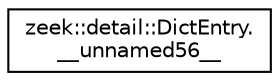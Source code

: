digraph "Graphical Class Hierarchy"
{
 // LATEX_PDF_SIZE
  edge [fontname="Helvetica",fontsize="10",labelfontname="Helvetica",labelfontsize="10"];
  node [fontname="Helvetica",fontsize="10",shape=record];
  rankdir="LR";
  Node0 [label="zeek::detail::DictEntry.\l__unnamed56__",height=0.2,width=0.4,color="black", fillcolor="white", style="filled",URL="$d2/d12/namespacezeek_1_1detail.html#d7/d13/unionzeek_1_1detail_1_1DictEntry_8____unnamed56____",tooltip=" "];
}
